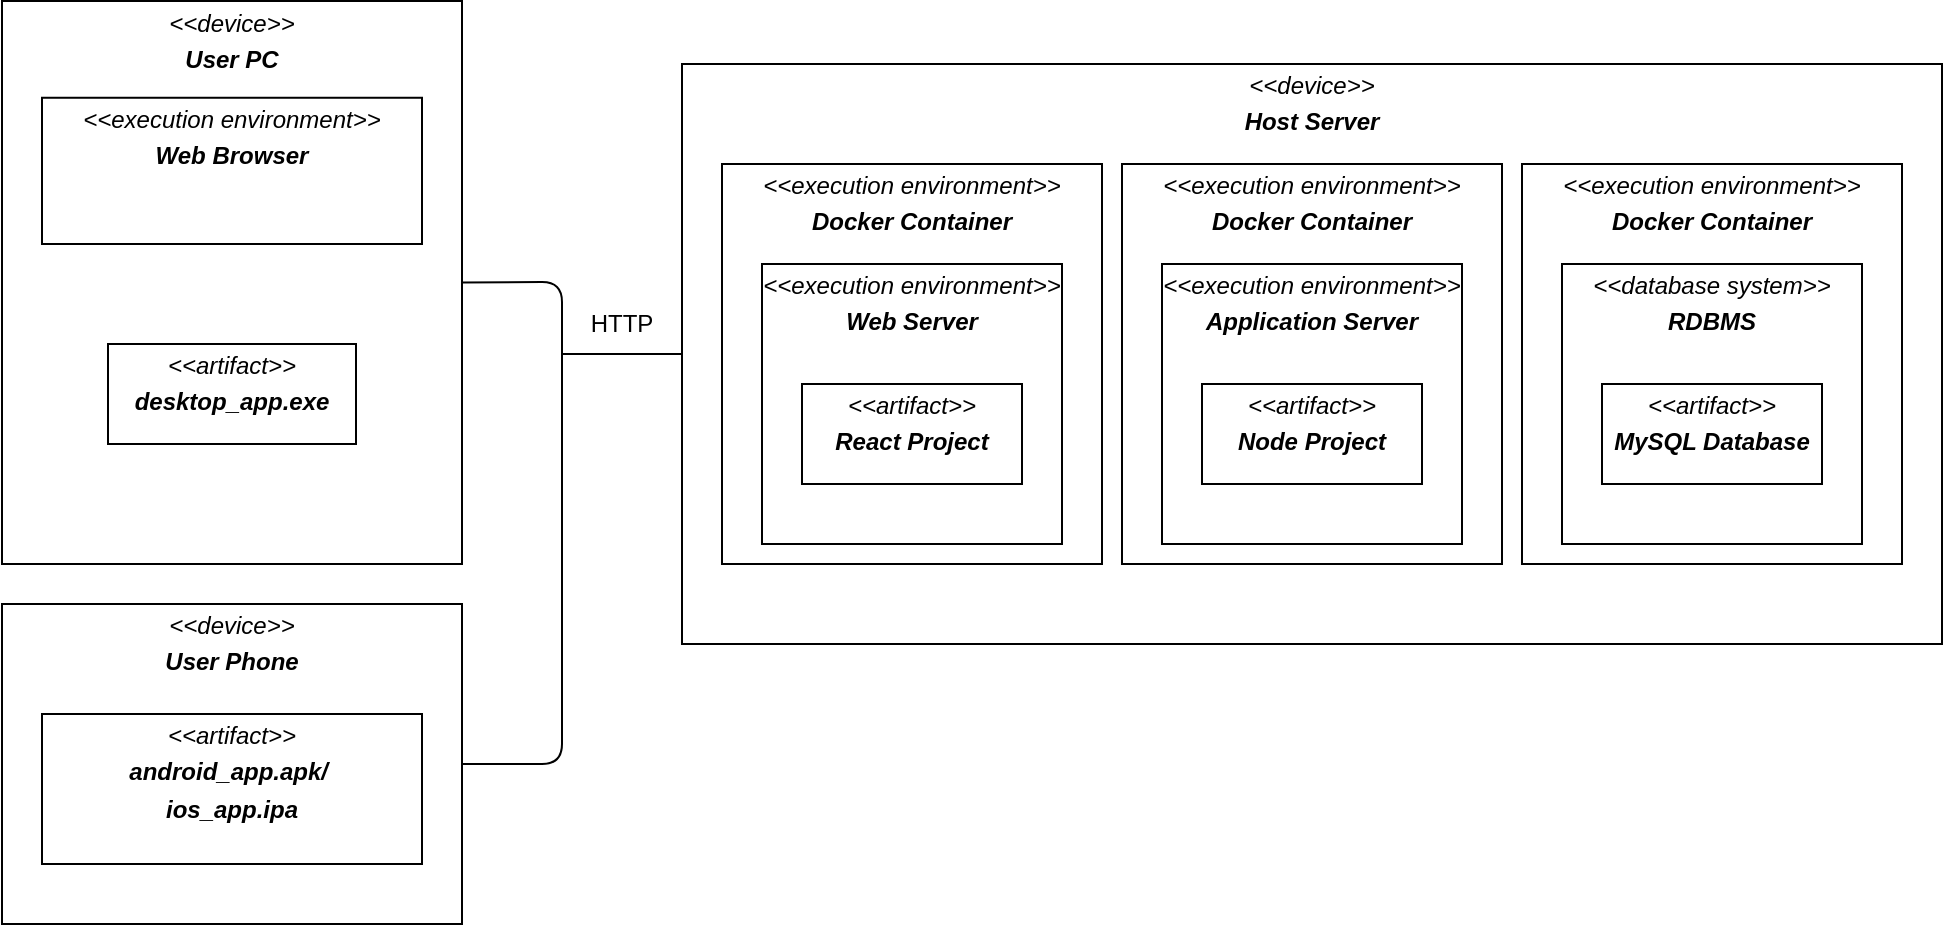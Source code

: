 <mxfile version="14.5.10" type="device"><diagram id="othwEEKafqVLApd7UIHU" name="Page-1"><mxGraphModel dx="1550" dy="548" grid="1" gridSize="10" guides="1" tooltips="1" connect="1" arrows="1" fold="1" page="1" pageScale="1" pageWidth="1100" pageHeight="1700" math="0" shadow="0"><root><mxCell id="0"/><mxCell id="1" parent="0"/><mxCell id="apk2cP6h8ew_cl3a7BXX-9" value="&lt;p style=&quot;margin: 0px ; margin-top: 4px ; text-align: center&quot;&gt;&lt;i&gt;&amp;lt;&amp;lt;device&amp;gt;&amp;gt;&lt;/i&gt;&lt;/p&gt;&lt;p style=&quot;margin: 0px ; margin-top: 4px ; text-align: center&quot;&gt;&lt;i&gt;&lt;b&gt;User PC&lt;/b&gt;&lt;/i&gt;&lt;/p&gt;" style="verticalAlign=top;align=left;overflow=fill;fontSize=12;fontFamily=Helvetica;html=1;" parent="1" vertex="1"><mxGeometry x="80" y="578.5" width="230" height="281.5" as="geometry"/></mxCell><mxCell id="apk2cP6h8ew_cl3a7BXX-8" value="&lt;p style=&quot;margin: 0px ; margin-top: 4px ; text-align: center&quot;&gt;&lt;i&gt;&amp;lt;&amp;lt;device&amp;gt;&amp;gt;&lt;/i&gt;&lt;br&gt;&lt;/p&gt;&lt;p style=&quot;margin: 0px ; margin-top: 4px ; text-align: center&quot;&gt;&lt;i&gt;&lt;b&gt;Host Server&lt;/b&gt;&lt;/i&gt;&lt;/p&gt;&lt;p style=&quot;margin: 0px ; margin-left: 4px&quot;&gt;&lt;br&gt;&lt;/p&gt;" style="verticalAlign=top;align=left;overflow=fill;fontSize=12;fontFamily=Helvetica;html=1;" parent="1" vertex="1"><mxGeometry x="420" y="610" width="630" height="290" as="geometry"/></mxCell><mxCell id="apk2cP6h8ew_cl3a7BXX-13" value="&lt;p style=&quot;margin: 0px ; margin-top: 4px ; text-align: center&quot;&gt;&lt;i&gt;&amp;lt;&amp;lt;&lt;/i&gt;&lt;i&gt;execution environment&lt;/i&gt;&lt;i&gt;&amp;gt;&amp;gt;&lt;/i&gt;&lt;/p&gt;&lt;p style=&quot;margin: 0px ; margin-top: 4px ; text-align: center&quot;&gt;&lt;i&gt;&lt;b&gt;Web Browser&lt;/b&gt;&lt;/i&gt;&lt;/p&gt;" style="verticalAlign=top;align=left;overflow=fill;fontSize=12;fontFamily=Helvetica;html=1;" parent="1" vertex="1"><mxGeometry x="100" y="626.88" width="190" height="73.12" as="geometry"/></mxCell><mxCell id="apk2cP6h8ew_cl3a7BXX-15" value="&lt;p style=&quot;margin: 0px ; margin-top: 4px ; text-align: center&quot;&gt;&lt;i&gt;&amp;lt;&amp;lt;artifact&amp;gt;&amp;gt;&lt;/i&gt;&lt;/p&gt;&lt;p style=&quot;margin: 0px ; margin-top: 4px ; text-align: center&quot;&gt;&lt;b&gt;&lt;i&gt;desktop_app.exe&lt;/i&gt;&lt;/b&gt;&lt;/p&gt;" style="verticalAlign=top;align=left;overflow=fill;fontSize=12;fontFamily=Helvetica;html=1;" parent="1" vertex="1"><mxGeometry x="133" y="750" width="124" height="50" as="geometry"/></mxCell><mxCell id="apk2cP6h8ew_cl3a7BXX-16" value="&lt;p style=&quot;margin: 0px ; margin-top: 4px ; text-align: center&quot;&gt;&lt;i&gt;&amp;lt;&amp;lt;device&amp;gt;&amp;gt;&lt;/i&gt;&lt;/p&gt;&lt;p style=&quot;margin: 0px ; margin-top: 4px ; text-align: center&quot;&gt;&lt;i&gt;&lt;b&gt;User Phone&lt;/b&gt;&lt;/i&gt;&lt;/p&gt;" style="verticalAlign=top;align=left;overflow=fill;fontSize=12;fontFamily=Helvetica;html=1;" parent="1" vertex="1"><mxGeometry x="80" y="880" width="230" height="160" as="geometry"/></mxCell><mxCell id="apk2cP6h8ew_cl3a7BXX-17" value="&lt;p style=&quot;margin: 0px ; margin-top: 4px ; text-align: center&quot;&gt;&lt;i&gt;&amp;lt;&amp;lt;artifact&amp;gt;&amp;gt;&lt;/i&gt;&lt;/p&gt;&lt;p style=&quot;margin: 0px ; margin-top: 4px ; text-align: center&quot;&gt;&lt;b&gt;&lt;i&gt;android_app.apk/&amp;nbsp;&lt;/i&gt;&lt;/b&gt;&lt;/p&gt;&lt;p style=&quot;margin: 0px ; margin-top: 4px ; text-align: center&quot;&gt;&lt;b&gt;&lt;i&gt;ios_app.ipa&lt;/i&gt;&lt;/b&gt;&lt;/p&gt;" style="verticalAlign=top;align=left;overflow=fill;fontSize=12;fontFamily=Helvetica;html=1;" parent="1" vertex="1"><mxGeometry x="100" y="935" width="190" height="75" as="geometry"/></mxCell><mxCell id="apk2cP6h8ew_cl3a7BXX-21" value="&lt;p style=&quot;margin: 0px ; margin-top: 4px ; text-align: center&quot;&gt;&lt;i&gt;&amp;lt;&amp;lt;execution environment&amp;gt;&amp;gt;&lt;/i&gt;&lt;/p&gt;&lt;p style=&quot;margin: 0px ; margin-top: 4px ; text-align: center&quot;&gt;&lt;i&gt;&lt;b&gt;Docker Container&lt;/b&gt;&lt;/i&gt;&lt;/p&gt;" style="verticalAlign=top;align=left;overflow=fill;fontSize=12;fontFamily=Helvetica;html=1;" parent="1" vertex="1"><mxGeometry x="440" y="660" width="190" height="200" as="geometry"/></mxCell><mxCell id="apk2cP6h8ew_cl3a7BXX-20" value="&lt;p style=&quot;margin: 0px ; margin-top: 4px ; text-align: center&quot;&gt;&lt;i&gt;&amp;lt;&amp;lt;&lt;/i&gt;&lt;i&gt;execution environment&lt;/i&gt;&lt;i&gt;&amp;gt;&amp;gt;&lt;/i&gt;&lt;/p&gt;&lt;p style=&quot;margin: 0px ; margin-top: 4px ; text-align: center&quot;&gt;&lt;i&gt;&lt;b&gt;Web Server&lt;/b&gt;&lt;/i&gt;&lt;/p&gt;" style="verticalAlign=top;align=left;overflow=fill;fontSize=12;fontFamily=Helvetica;html=1;" parent="1" vertex="1"><mxGeometry x="460" y="710" width="150" height="140" as="geometry"/></mxCell><mxCell id="apk2cP6h8ew_cl3a7BXX-22" value="&lt;p style=&quot;margin: 0px ; margin-top: 4px ; text-align: center&quot;&gt;&lt;i&gt;&amp;lt;&amp;lt;artifact&amp;gt;&amp;gt;&lt;/i&gt;&lt;/p&gt;&lt;p style=&quot;margin: 0px ; margin-top: 4px ; text-align: center&quot;&gt;&lt;i&gt;&lt;b&gt;React Project&lt;/b&gt;&lt;/i&gt;&lt;/p&gt;" style="verticalAlign=top;align=left;overflow=fill;fontSize=12;fontFamily=Helvetica;html=1;" parent="1" vertex="1"><mxGeometry x="480" y="770" width="110" height="50" as="geometry"/></mxCell><mxCell id="apk2cP6h8ew_cl3a7BXX-23" value="&lt;p style=&quot;margin: 0px ; margin-top: 4px ; text-align: center&quot;&gt;&lt;i&gt;&amp;lt;&amp;lt;&lt;/i&gt;&lt;i&gt;execution environment&lt;/i&gt;&lt;i&gt;&amp;gt;&amp;gt;&lt;/i&gt;&lt;/p&gt;&lt;p style=&quot;margin: 0px ; margin-top: 4px ; text-align: center&quot;&gt;&lt;i&gt;&lt;b&gt;Docker Container&lt;/b&gt;&lt;/i&gt;&lt;/p&gt;" style="verticalAlign=top;align=left;overflow=fill;fontSize=12;fontFamily=Helvetica;html=1;" parent="1" vertex="1"><mxGeometry x="640" y="660" width="190" height="200" as="geometry"/></mxCell><mxCell id="apk2cP6h8ew_cl3a7BXX-24" value="&lt;p style=&quot;margin: 0px ; margin-top: 4px ; text-align: center&quot;&gt;&lt;i&gt;&amp;lt;&amp;lt;&lt;/i&gt;&lt;i&gt;execution environment&lt;/i&gt;&lt;i&gt;&amp;gt;&amp;gt;&lt;/i&gt;&lt;/p&gt;&lt;p style=&quot;margin: 0px ; margin-top: 4px ; text-align: center&quot;&gt;&lt;b&gt;&lt;i&gt;Application Server&lt;/i&gt;&lt;/b&gt;&lt;/p&gt;" style="verticalAlign=top;align=left;overflow=fill;fontSize=12;fontFamily=Helvetica;html=1;" parent="1" vertex="1"><mxGeometry x="660" y="710" width="150" height="140" as="geometry"/></mxCell><mxCell id="apk2cP6h8ew_cl3a7BXX-25" value="&lt;p style=&quot;margin: 0px ; margin-top: 4px ; text-align: center&quot;&gt;&lt;i&gt;&amp;lt;&amp;lt;artifact&amp;gt;&amp;gt;&lt;/i&gt;&lt;/p&gt;&lt;p style=&quot;margin: 0px ; margin-top: 4px ; text-align: center&quot;&gt;&lt;i&gt;&lt;b&gt;Node Project&lt;/b&gt;&lt;/i&gt;&lt;/p&gt;" style="verticalAlign=top;align=left;overflow=fill;fontSize=12;fontFamily=Helvetica;html=1;" parent="1" vertex="1"><mxGeometry x="680" y="770" width="110" height="50" as="geometry"/></mxCell><mxCell id="apk2cP6h8ew_cl3a7BXX-26" value="&lt;p style=&quot;margin: 0px ; margin-top: 4px ; text-align: center&quot;&gt;&lt;i&gt;&amp;lt;&amp;lt;&lt;/i&gt;&lt;i&gt;execution environment&lt;/i&gt;&lt;i&gt;&amp;gt;&amp;gt;&lt;/i&gt;&lt;/p&gt;&lt;p style=&quot;margin: 0px ; margin-top: 4px ; text-align: center&quot;&gt;&lt;i&gt;&lt;b&gt;Docker Container&lt;/b&gt;&lt;/i&gt;&lt;/p&gt;" style="verticalAlign=top;align=left;overflow=fill;fontSize=12;fontFamily=Helvetica;html=1;" parent="1" vertex="1"><mxGeometry x="840" y="660" width="190" height="200" as="geometry"/></mxCell><mxCell id="apk2cP6h8ew_cl3a7BXX-27" value="&lt;p style=&quot;margin: 0px ; margin-top: 4px ; text-align: center&quot;&gt;&lt;i&gt;&amp;lt;&amp;lt;&lt;/i&gt;&lt;span style=&quot;text-align: left ; background-color: rgb(255 , 255 , 255)&quot;&gt;&lt;i&gt;&lt;font style=&quot;font-size: 12px&quot;&gt;database system&lt;/font&gt;&lt;/i&gt;&lt;/span&gt;&lt;i&gt;&amp;gt;&amp;gt;&lt;/i&gt;&lt;/p&gt;&lt;p style=&quot;margin: 0px ; margin-top: 4px ; text-align: center&quot;&gt;&lt;i&gt;&lt;b&gt;RDBMS&lt;/b&gt;&lt;/i&gt;&lt;/p&gt;" style="verticalAlign=top;align=left;overflow=fill;fontSize=12;fontFamily=Helvetica;html=1;" parent="1" vertex="1"><mxGeometry x="860" y="710" width="150" height="140" as="geometry"/></mxCell><mxCell id="apk2cP6h8ew_cl3a7BXX-28" value="&lt;p style=&quot;margin: 0px ; margin-top: 4px ; text-align: center&quot;&gt;&lt;i&gt;&amp;lt;&amp;lt;artifact&amp;gt;&amp;gt;&lt;/i&gt;&lt;/p&gt;&lt;p style=&quot;margin: 0px ; margin-top: 4px ; text-align: center&quot;&gt;&lt;i&gt;&lt;b&gt;MySQL Database&lt;/b&gt;&lt;/i&gt;&lt;/p&gt;" style="verticalAlign=top;align=left;overflow=fill;fontSize=12;fontFamily=Helvetica;html=1;" parent="1" vertex="1"><mxGeometry x="880" y="770" width="110" height="50" as="geometry"/></mxCell><mxCell id="apk2cP6h8ew_cl3a7BXX-30" value="" style="endArrow=none;html=1;exitX=1;exitY=0.5;exitDx=0;exitDy=0;" parent="1" source="apk2cP6h8ew_cl3a7BXX-16" edge="1"><mxGeometry width="50" height="50" relative="1" as="geometry"><mxPoint x="340" y="940" as="sourcePoint"/><mxPoint x="360" y="760" as="targetPoint"/><Array as="points"><mxPoint x="360" y="960"/></Array></mxGeometry></mxCell><mxCell id="apk2cP6h8ew_cl3a7BXX-31" value="" style="endArrow=none;html=1;exitX=1;exitY=0.5;exitDx=0;exitDy=0;" parent="1" source="apk2cP6h8ew_cl3a7BXX-9" edge="1"><mxGeometry width="50" height="50" relative="1" as="geometry"><mxPoint x="640" y="800" as="sourcePoint"/><mxPoint x="360" y="760" as="targetPoint"/><Array as="points"><mxPoint x="360" y="719"/></Array></mxGeometry></mxCell><mxCell id="apk2cP6h8ew_cl3a7BXX-33" value="" style="endArrow=none;html=1;exitX=0;exitY=0.5;exitDx=0;exitDy=0;" parent="1" source="apk2cP6h8ew_cl3a7BXX-8" edge="1"><mxGeometry width="50" height="50" relative="1" as="geometry"><mxPoint x="430" y="590" as="sourcePoint"/><mxPoint x="360" y="755" as="targetPoint"/></mxGeometry></mxCell><mxCell id="apk2cP6h8ew_cl3a7BXX-34" value="HTTP" style="text;html=1;strokeColor=none;fillColor=none;align=center;verticalAlign=middle;whiteSpace=wrap;rounded=0;" parent="1" vertex="1"><mxGeometry x="370" y="730" width="40" height="20" as="geometry"/></mxCell></root></mxGraphModel></diagram></mxfile>